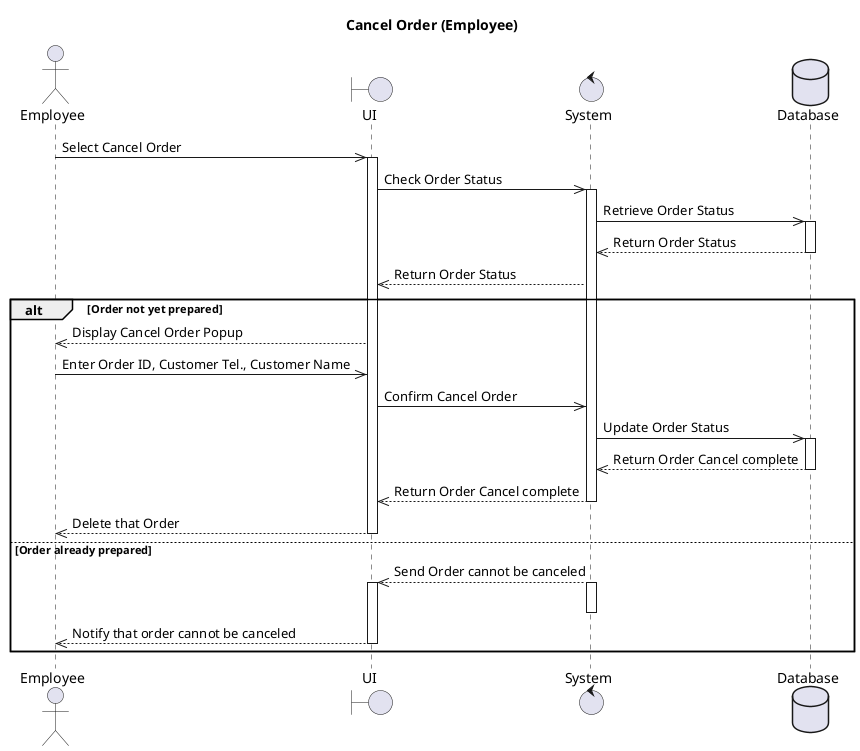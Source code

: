 ' @startuml
Title Cancel Order (Employee)
Actor Employee
boundary UI
control System
database Database

    Employee ->> UI: Select Cancel Order
    activate UI
    UI ->> System: Check Order Status
    activate System
    System ->> Database: Retrieve Order Status
    activate Database
    Database -->> System: Return Order Status
    deactivate Database
    System -->> UI: Return Order Status

alt Order not yet prepared
    UI -->> Employee: Display Cancel Order Popup
    Employee ->> UI: Enter Order ID, Customer Tel., Customer Name
    UI ->> System: Confirm Cancel Order
    System ->> Database: Update Order Status
activate Database
    Database -->> System : Return Order Cancel complete
deactivate Database
    System -->> UI : Return Order Cancel complete
deactivate System
    UI -->> Employee : Delete that Order 
deactivate UI
else Order already prepared
    System -->> UI : Send Order cannot be canceled
activate System
deactivate System
activate UI
    UI -->> Employee: Notify that order cannot be canceled
deactivate UI
end

deactivate UI
@enduml
